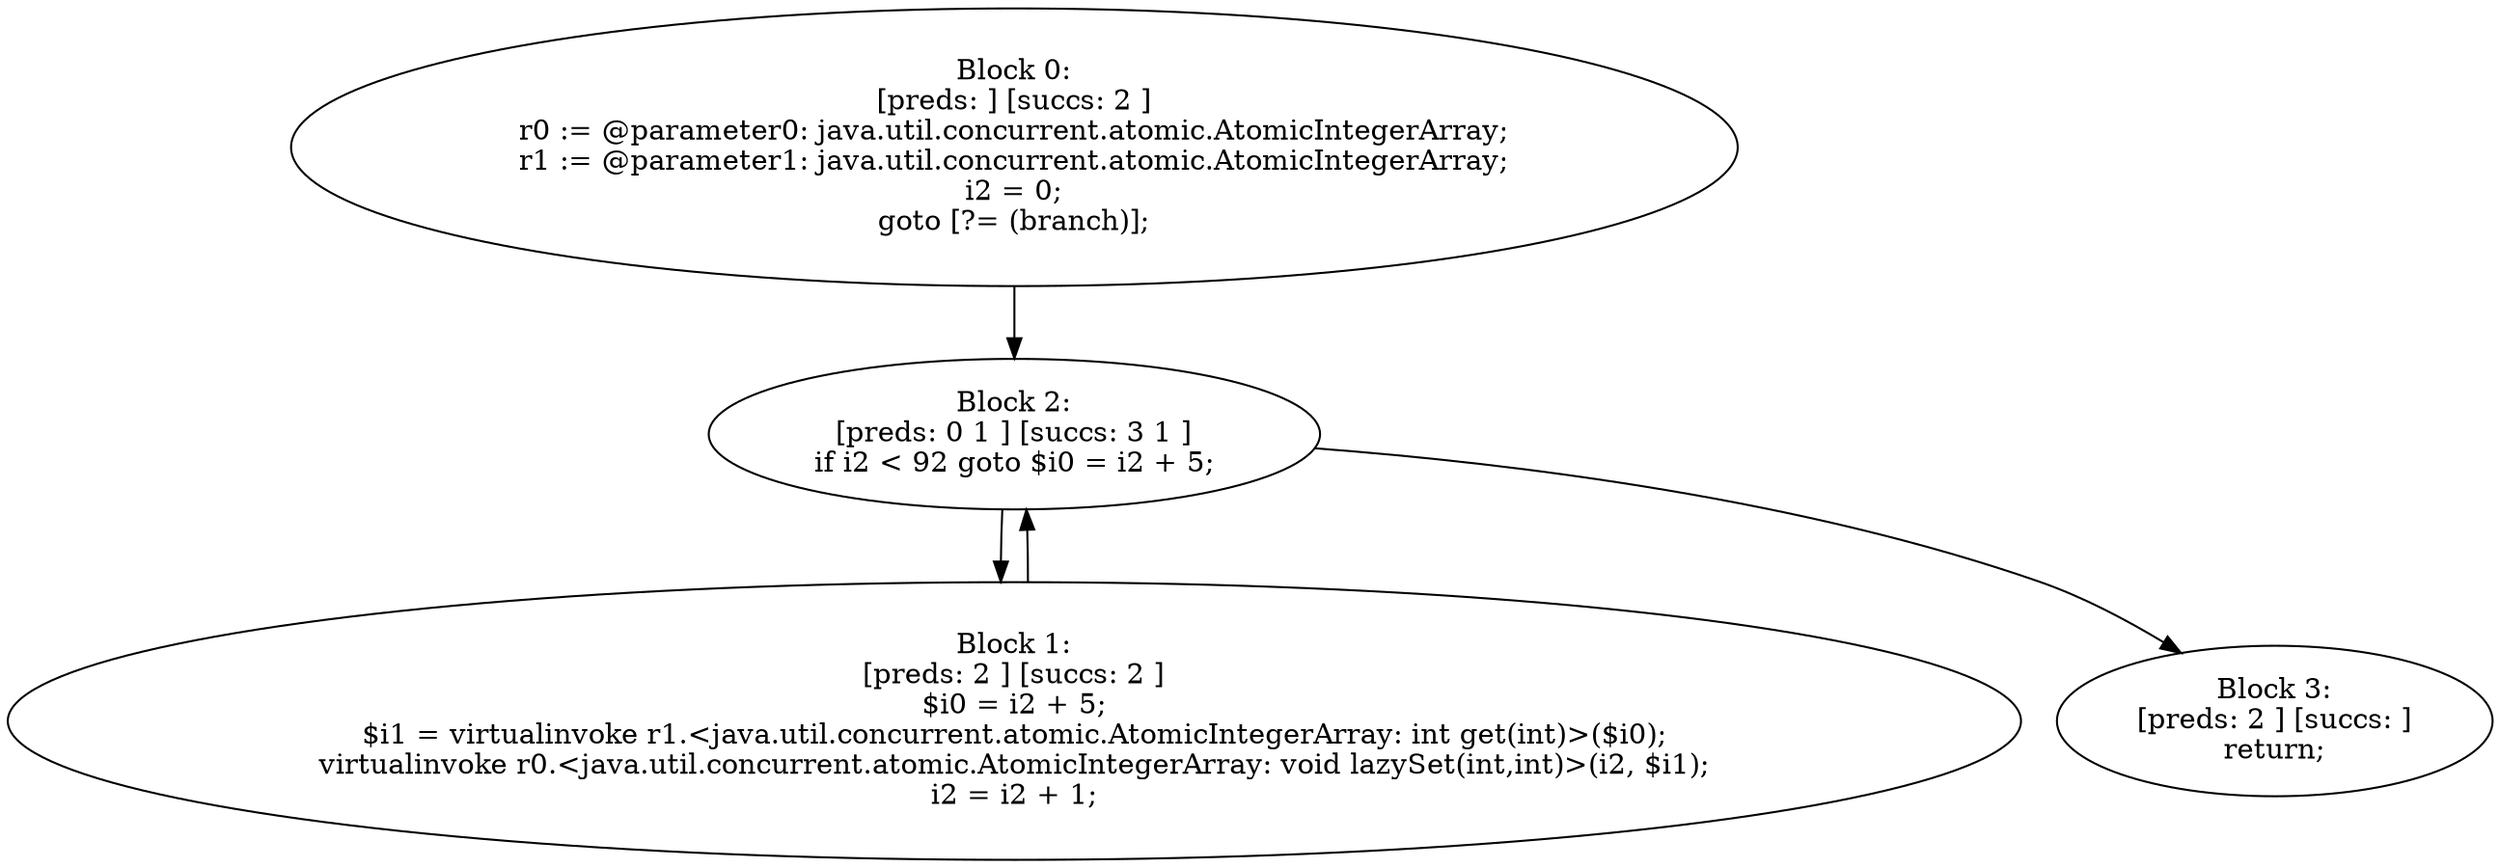 digraph "unitGraph" {
    "Block 0:
[preds: ] [succs: 2 ]
r0 := @parameter0: java.util.concurrent.atomic.AtomicIntegerArray;
r1 := @parameter1: java.util.concurrent.atomic.AtomicIntegerArray;
i2 = 0;
goto [?= (branch)];
"
    "Block 1:
[preds: 2 ] [succs: 2 ]
$i0 = i2 + 5;
$i1 = virtualinvoke r1.<java.util.concurrent.atomic.AtomicIntegerArray: int get(int)>($i0);
virtualinvoke r0.<java.util.concurrent.atomic.AtomicIntegerArray: void lazySet(int,int)>(i2, $i1);
i2 = i2 + 1;
"
    "Block 2:
[preds: 0 1 ] [succs: 3 1 ]
if i2 < 92 goto $i0 = i2 + 5;
"
    "Block 3:
[preds: 2 ] [succs: ]
return;
"
    "Block 0:
[preds: ] [succs: 2 ]
r0 := @parameter0: java.util.concurrent.atomic.AtomicIntegerArray;
r1 := @parameter1: java.util.concurrent.atomic.AtomicIntegerArray;
i2 = 0;
goto [?= (branch)];
"->"Block 2:
[preds: 0 1 ] [succs: 3 1 ]
if i2 < 92 goto $i0 = i2 + 5;
";
    "Block 1:
[preds: 2 ] [succs: 2 ]
$i0 = i2 + 5;
$i1 = virtualinvoke r1.<java.util.concurrent.atomic.AtomicIntegerArray: int get(int)>($i0);
virtualinvoke r0.<java.util.concurrent.atomic.AtomicIntegerArray: void lazySet(int,int)>(i2, $i1);
i2 = i2 + 1;
"->"Block 2:
[preds: 0 1 ] [succs: 3 1 ]
if i2 < 92 goto $i0 = i2 + 5;
";
    "Block 2:
[preds: 0 1 ] [succs: 3 1 ]
if i2 < 92 goto $i0 = i2 + 5;
"->"Block 3:
[preds: 2 ] [succs: ]
return;
";
    "Block 2:
[preds: 0 1 ] [succs: 3 1 ]
if i2 < 92 goto $i0 = i2 + 5;
"->"Block 1:
[preds: 2 ] [succs: 2 ]
$i0 = i2 + 5;
$i1 = virtualinvoke r1.<java.util.concurrent.atomic.AtomicIntegerArray: int get(int)>($i0);
virtualinvoke r0.<java.util.concurrent.atomic.AtomicIntegerArray: void lazySet(int,int)>(i2, $i1);
i2 = i2 + 1;
";
}
